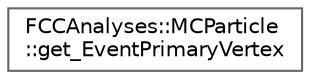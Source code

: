 digraph "Graphical Class Hierarchy"
{
 // LATEX_PDF_SIZE
  bgcolor="transparent";
  edge [fontname=Helvetica,fontsize=10,labelfontname=Helvetica,labelfontsize=10];
  node [fontname=Helvetica,fontsize=10,shape=box,height=0.2,width=0.4];
  rankdir="LR";
  Node0 [id="Node000000",label="FCCAnalyses::MCParticle\l::get_EventPrimaryVertex",height=0.2,width=0.4,color="grey40", fillcolor="white", style="filled",URL="$structFCCAnalyses_1_1MCParticle_1_1get__EventPrimaryVertex.html",tooltip="return the event primary vertex (mm)"];
}
